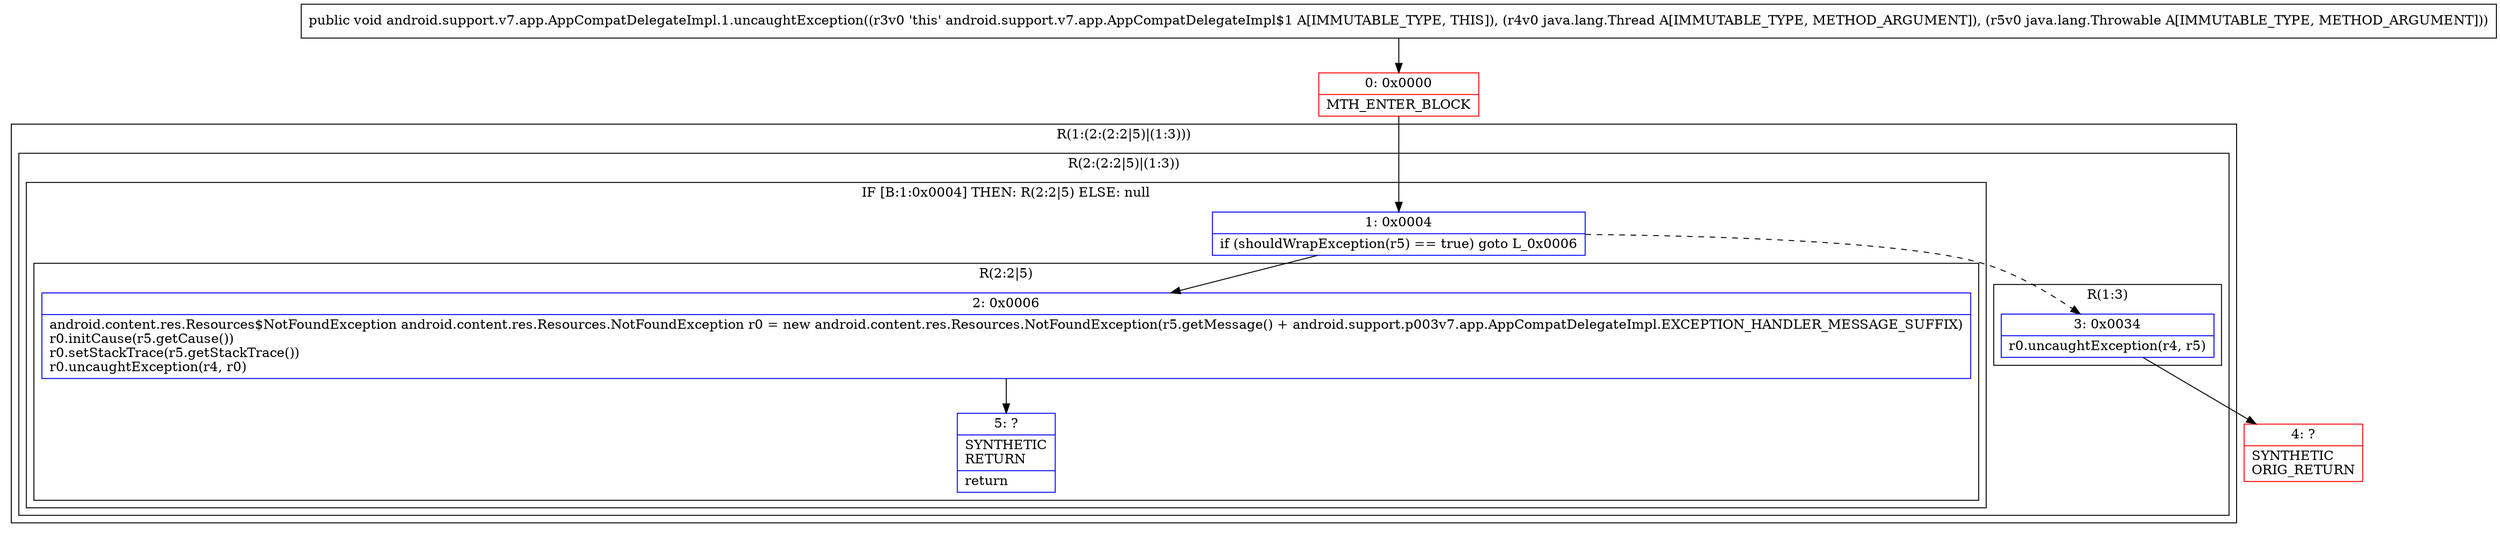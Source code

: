 digraph "CFG forandroid.support.v7.app.AppCompatDelegateImpl.1.uncaughtException(Ljava\/lang\/Thread;Ljava\/lang\/Throwable;)V" {
subgraph cluster_Region_1999169273 {
label = "R(1:(2:(2:2|5)|(1:3)))";
node [shape=record,color=blue];
subgraph cluster_Region_1381456120 {
label = "R(2:(2:2|5)|(1:3))";
node [shape=record,color=blue];
subgraph cluster_IfRegion_2033516703 {
label = "IF [B:1:0x0004] THEN: R(2:2|5) ELSE: null";
node [shape=record,color=blue];
Node_1 [shape=record,label="{1\:\ 0x0004|if (shouldWrapException(r5) == true) goto L_0x0006\l}"];
subgraph cluster_Region_193452606 {
label = "R(2:2|5)";
node [shape=record,color=blue];
Node_2 [shape=record,label="{2\:\ 0x0006|android.content.res.Resources$NotFoundException android.content.res.Resources.NotFoundException r0 = new android.content.res.Resources.NotFoundException(r5.getMessage() + android.support.p003v7.app.AppCompatDelegateImpl.EXCEPTION_HANDLER_MESSAGE_SUFFIX)\lr0.initCause(r5.getCause())\lr0.setStackTrace(r5.getStackTrace())\lr0.uncaughtException(r4, r0)\l}"];
Node_5 [shape=record,label="{5\:\ ?|SYNTHETIC\lRETURN\l|return\l}"];
}
}
subgraph cluster_Region_965500488 {
label = "R(1:3)";
node [shape=record,color=blue];
Node_3 [shape=record,label="{3\:\ 0x0034|r0.uncaughtException(r4, r5)\l}"];
}
}
}
Node_0 [shape=record,color=red,label="{0\:\ 0x0000|MTH_ENTER_BLOCK\l}"];
Node_4 [shape=record,color=red,label="{4\:\ ?|SYNTHETIC\lORIG_RETURN\l}"];
MethodNode[shape=record,label="{public void android.support.v7.app.AppCompatDelegateImpl.1.uncaughtException((r3v0 'this' android.support.v7.app.AppCompatDelegateImpl$1 A[IMMUTABLE_TYPE, THIS]), (r4v0 java.lang.Thread A[IMMUTABLE_TYPE, METHOD_ARGUMENT]), (r5v0 java.lang.Throwable A[IMMUTABLE_TYPE, METHOD_ARGUMENT])) }"];
MethodNode -> Node_0;
Node_1 -> Node_2;
Node_1 -> Node_3[style=dashed];
Node_2 -> Node_5;
Node_3 -> Node_4;
Node_0 -> Node_1;
}

